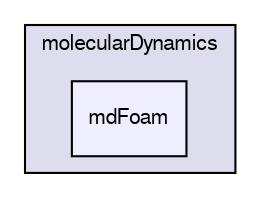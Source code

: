 digraph "applications/solvers/discreteMethods/molecularDynamics/mdFoam" {
  bgcolor=transparent;
  compound=true
  node [ fontsize="10", fontname="FreeSans"];
  edge [ labelfontsize="10", labelfontname="FreeSans"];
  subgraph clusterdir_d7710ebd646f354d1444cb29608ef4d3 {
    graph [ bgcolor="#ddddee", pencolor="black", label="molecularDynamics" fontname="FreeSans", fontsize="10", URL="dir_d7710ebd646f354d1444cb29608ef4d3.html"]
  dir_aae9c1625c2b368191859dedb07a3a55 [shape=box, label="mdFoam", style="filled", fillcolor="#eeeeff", pencolor="black", URL="dir_aae9c1625c2b368191859dedb07a3a55.html"];
  }
}
